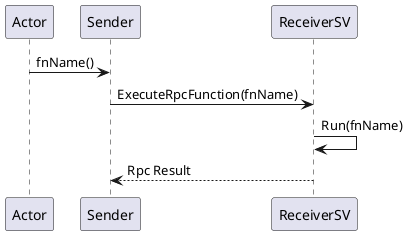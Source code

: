 @startuml
Actor -> Sender: fnName()
Sender -> ReceiverSV: ExecuteRpcFunction(fnName)
ReceiverSV -> ReceiverSV: Run(fnName)
ReceiverSV --> Sender: Rpc Result
@enduml
